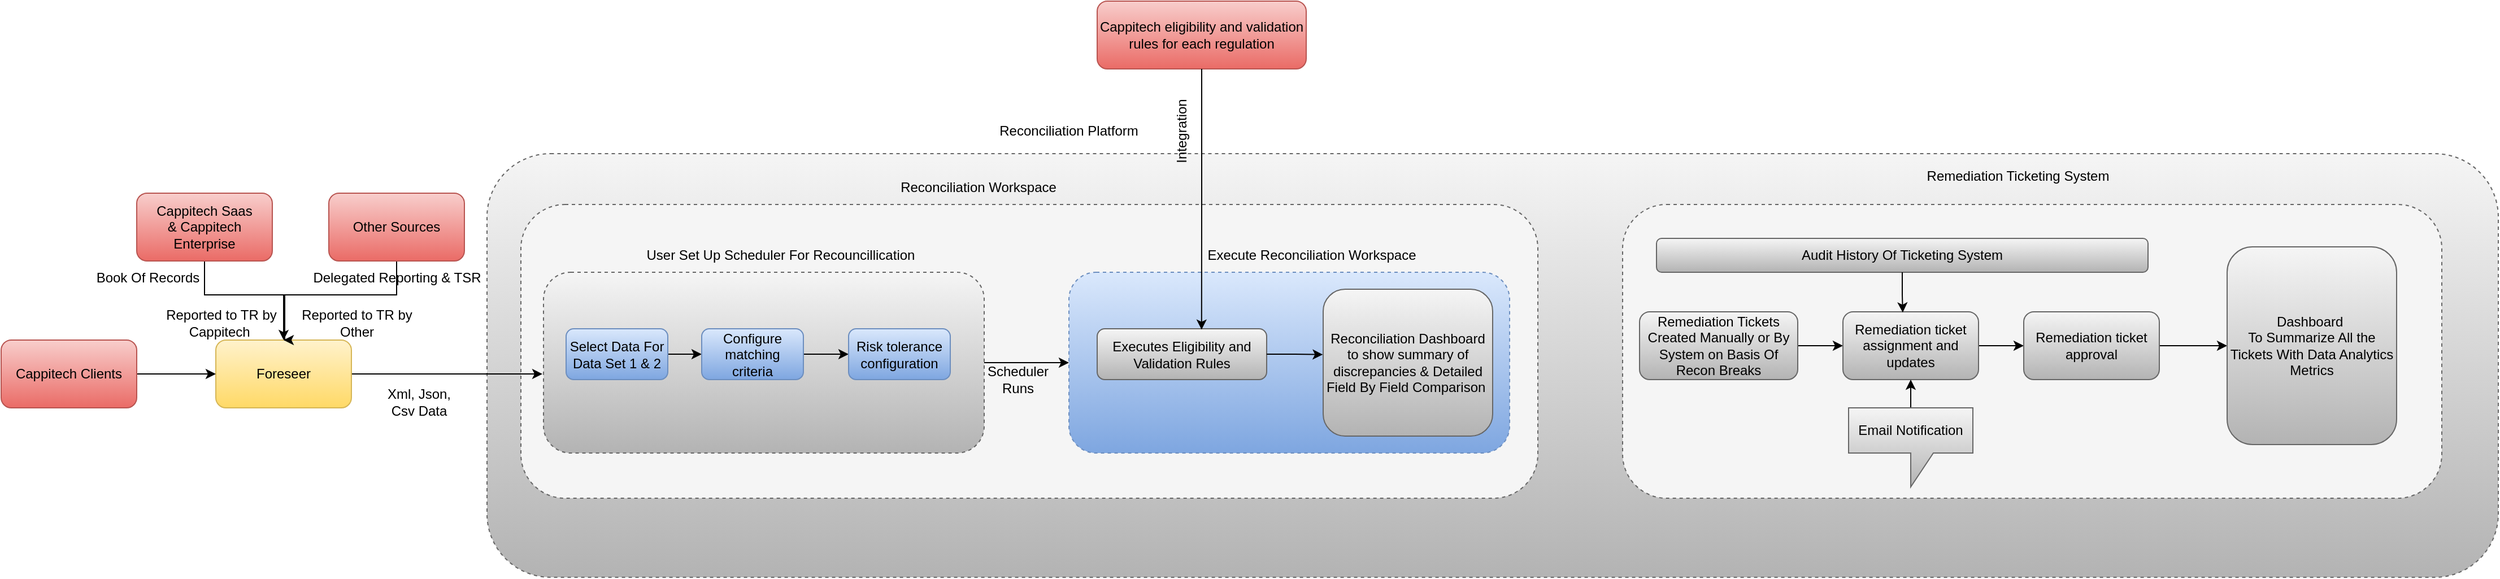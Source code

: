 <mxfile version="24.8.4">
  <diagram name="Page-1" id="kMCLJ4YlM0XCs6ahDj28">
    <mxGraphModel dx="1980" dy="1462" grid="1" gridSize="10" guides="1" tooltips="1" connect="1" arrows="1" fold="1" page="1" pageScale="1" pageWidth="850" pageHeight="1100" math="0" shadow="0">
      <root>
        <mxCell id="0" />
        <mxCell id="1" parent="0" />
        <mxCell id="MBWIw181q72L8Iw8k_BT-63" value="" style="rounded=1;whiteSpace=wrap;html=1;dashed=1;fillColor=#f5f5f5;strokeColor=#666666;gradientColor=#b3b3b3;" vertex="1" parent="1">
          <mxGeometry x="120" y="5" width="1780" height="375" as="geometry" />
        </mxCell>
        <mxCell id="MBWIw181q72L8Iw8k_BT-1" value="" style="rounded=1;whiteSpace=wrap;html=1;dashed=1;strokeWidth=1;fillColor=#f5f5f5;fontColor=#333333;strokeColor=#666666;" vertex="1" parent="1">
          <mxGeometry x="150" y="50" width="900" height="260" as="geometry" />
        </mxCell>
        <mxCell id="MBWIw181q72L8Iw8k_BT-3" value="Reconciliation Platform" style="text;html=1;align=center;verticalAlign=middle;whiteSpace=wrap;rounded=0;" vertex="1" parent="1">
          <mxGeometry x="550" y="-30" width="170" height="30" as="geometry" />
        </mxCell>
        <mxCell id="MBWIw181q72L8Iw8k_BT-16" style="edgeStyle=orthogonalEdgeStyle;rounded=0;orthogonalLoop=1;jettySize=auto;html=1;" edge="1" parent="1" source="MBWIw181q72L8Iw8k_BT-4">
          <mxGeometry relative="1" as="geometry">
            <mxPoint x="169" y="200" as="targetPoint" />
          </mxGeometry>
        </mxCell>
        <mxCell id="MBWIw181q72L8Iw8k_BT-4" value="Foreseer" style="rounded=1;whiteSpace=wrap;html=1;fillColor=#fff2cc;gradientColor=#ffd966;strokeColor=#d6b656;" vertex="1" parent="1">
          <mxGeometry x="-120" y="170" width="120" height="60" as="geometry" />
        </mxCell>
        <mxCell id="MBWIw181q72L8Iw8k_BT-7" value="Xml, Json, Csv Data" style="text;html=1;align=center;verticalAlign=middle;whiteSpace=wrap;rounded=0;" vertex="1" parent="1">
          <mxGeometry x="20" y="210" width="80" height="30" as="geometry" />
        </mxCell>
        <mxCell id="MBWIw181q72L8Iw8k_BT-9" style="edgeStyle=orthogonalEdgeStyle;rounded=0;orthogonalLoop=1;jettySize=auto;html=1;entryX=0.5;entryY=0;entryDx=0;entryDy=0;" edge="1" parent="1" source="MBWIw181q72L8Iw8k_BT-8" target="MBWIw181q72L8Iw8k_BT-4">
          <mxGeometry relative="1" as="geometry">
            <Array as="points">
              <mxPoint x="-130" y="130" />
              <mxPoint x="-60" y="130" />
            </Array>
          </mxGeometry>
        </mxCell>
        <mxCell id="MBWIw181q72L8Iw8k_BT-8" value="Cappitech Saas&lt;div&gt;&amp;amp; Cappitech Enterprise&lt;/div&gt;" style="rounded=1;whiteSpace=wrap;html=1;fillColor=#f8cecc;gradientColor=#ea6b66;strokeColor=#b85450;" vertex="1" parent="1">
          <mxGeometry x="-190" y="40" width="120" height="60" as="geometry" />
        </mxCell>
        <mxCell id="MBWIw181q72L8Iw8k_BT-11" style="edgeStyle=orthogonalEdgeStyle;rounded=0;orthogonalLoop=1;jettySize=auto;html=1;" edge="1" parent="1" source="MBWIw181q72L8Iw8k_BT-10">
          <mxGeometry relative="1" as="geometry">
            <mxPoint x="-60" y="170" as="targetPoint" />
            <Array as="points">
              <mxPoint x="40" y="130" />
              <mxPoint x="-59" y="130" />
            </Array>
          </mxGeometry>
        </mxCell>
        <mxCell id="MBWIw181q72L8Iw8k_BT-10" value="Other Sources" style="rounded=1;whiteSpace=wrap;html=1;fillColor=#f8cecc;strokeColor=#b85450;gradientColor=#ea6b66;" vertex="1" parent="1">
          <mxGeometry x="-20" y="40" width="120" height="60" as="geometry" />
        </mxCell>
        <mxCell id="MBWIw181q72L8Iw8k_BT-12" value="" style="rounded=1;whiteSpace=wrap;html=1;dashed=1;fillColor=#f5f5f5;fontColor=#333333;strokeColor=#666666;" vertex="1" parent="1">
          <mxGeometry x="1125" y="50" width="725" height="260" as="geometry" />
        </mxCell>
        <mxCell id="MBWIw181q72L8Iw8k_BT-13" value="Reconciliation Workspace" style="text;html=1;align=center;verticalAlign=middle;whiteSpace=wrap;rounded=0;" vertex="1" parent="1">
          <mxGeometry x="470" y="20" width="170" height="30" as="geometry" />
        </mxCell>
        <mxCell id="MBWIw181q72L8Iw8k_BT-14" value="Remediation Ticketing System" style="text;html=1;align=center;verticalAlign=middle;whiteSpace=wrap;rounded=0;" vertex="1" parent="1">
          <mxGeometry x="1390" y="10" width="170" height="30" as="geometry" />
        </mxCell>
        <mxCell id="MBWIw181q72L8Iw8k_BT-18" value="Book Of Records" style="text;html=1;align=center;verticalAlign=middle;whiteSpace=wrap;rounded=0;" vertex="1" parent="1">
          <mxGeometry x="-230" y="100" width="100" height="30" as="geometry" />
        </mxCell>
        <mxCell id="MBWIw181q72L8Iw8k_BT-19" value="Reported to TR by Cappitech&amp;nbsp;" style="text;html=1;align=center;verticalAlign=middle;whiteSpace=wrap;rounded=0;" vertex="1" parent="1">
          <mxGeometry x="-180" y="140" width="130" height="30" as="geometry" />
        </mxCell>
        <mxCell id="MBWIw181q72L8Iw8k_BT-20" value="Delegated Reporting&amp;nbsp;&lt;span style=&quot;background-color: initial;&quot;&gt;&amp;amp; TSR&lt;/span&gt;" style="text;html=1;align=center;verticalAlign=middle;whiteSpace=wrap;rounded=0;" vertex="1" parent="1">
          <mxGeometry x="-42.5" y="100" width="165" height="30" as="geometry" />
        </mxCell>
        <mxCell id="MBWIw181q72L8Iw8k_BT-21" value="Reported to TR by Other" style="text;html=1;align=center;verticalAlign=middle;whiteSpace=wrap;rounded=0;" vertex="1" parent="1">
          <mxGeometry x="-60" y="140" width="130" height="30" as="geometry" />
        </mxCell>
        <mxCell id="MBWIw181q72L8Iw8k_BT-32" style="edgeStyle=orthogonalEdgeStyle;rounded=0;orthogonalLoop=1;jettySize=auto;html=1;entryX=0;entryY=0.5;entryDx=0;entryDy=0;" edge="1" parent="1" source="MBWIw181q72L8Iw8k_BT-2" target="MBWIw181q72L8Iw8k_BT-31">
          <mxGeometry relative="1" as="geometry" />
        </mxCell>
        <mxCell id="MBWIw181q72L8Iw8k_BT-2" value="" style="rounded=1;whiteSpace=wrap;html=1;dashed=1;fillColor=#f5f5f5;gradientColor=#b3b3b3;strokeColor=#666666;" vertex="1" parent="1">
          <mxGeometry x="170" y="110" width="390" height="160" as="geometry" />
        </mxCell>
        <mxCell id="MBWIw181q72L8Iw8k_BT-27" style="edgeStyle=orthogonalEdgeStyle;rounded=0;orthogonalLoop=1;jettySize=auto;html=1;entryX=0;entryY=0.5;entryDx=0;entryDy=0;" edge="1" parent="1" source="MBWIw181q72L8Iw8k_BT-22" target="MBWIw181q72L8Iw8k_BT-23">
          <mxGeometry relative="1" as="geometry" />
        </mxCell>
        <mxCell id="MBWIw181q72L8Iw8k_BT-22" value="Select Data F&lt;span style=&quot;background-color: initial;&quot;&gt;or&lt;/span&gt;&lt;div&gt;Data Set 1 &amp;amp; 2&lt;/div&gt;" style="rounded=1;whiteSpace=wrap;html=1;fillColor=#dae8fc;gradientColor=#7ea6e0;strokeColor=#6c8ebf;" vertex="1" parent="1">
          <mxGeometry x="190" y="160" width="90" height="45" as="geometry" />
        </mxCell>
        <mxCell id="MBWIw181q72L8Iw8k_BT-29" style="edgeStyle=orthogonalEdgeStyle;rounded=0;orthogonalLoop=1;jettySize=auto;html=1;entryX=0;entryY=0.5;entryDx=0;entryDy=0;" edge="1" parent="1" source="MBWIw181q72L8Iw8k_BT-23" target="MBWIw181q72L8Iw8k_BT-24">
          <mxGeometry relative="1" as="geometry" />
        </mxCell>
        <mxCell id="MBWIw181q72L8Iw8k_BT-23" value="Configure matching criteria" style="rounded=1;whiteSpace=wrap;html=1;fillColor=#dae8fc;gradientColor=#7ea6e0;strokeColor=#6c8ebf;" vertex="1" parent="1">
          <mxGeometry x="310" y="160" width="90" height="45" as="geometry" />
        </mxCell>
        <mxCell id="MBWIw181q72L8Iw8k_BT-24" value="Risk tolerance configuration" style="rounded=1;whiteSpace=wrap;html=1;fillColor=#dae8fc;gradientColor=#7ea6e0;strokeColor=#6c8ebf;" vertex="1" parent="1">
          <mxGeometry x="440" y="160" width="90" height="45" as="geometry" />
        </mxCell>
        <mxCell id="MBWIw181q72L8Iw8k_BT-31" value="" style="rounded=1;whiteSpace=wrap;html=1;dashed=1;fillColor=#dae8fc;gradientColor=#7ea6e0;strokeColor=#6c8ebf;" vertex="1" parent="1">
          <mxGeometry x="635" y="110" width="390" height="160" as="geometry" />
        </mxCell>
        <mxCell id="MBWIw181q72L8Iw8k_BT-33" value="User Set Up Scheduler For Recouncillication" style="text;html=1;align=center;verticalAlign=middle;whiteSpace=wrap;rounded=0;" vertex="1" parent="1">
          <mxGeometry x="220" y="80" width="320" height="30" as="geometry" />
        </mxCell>
        <mxCell id="MBWIw181q72L8Iw8k_BT-34" value="Scheduler Runs" style="text;html=1;align=center;verticalAlign=middle;whiteSpace=wrap;rounded=0;" vertex="1" parent="1">
          <mxGeometry x="560" y="190" width="60" height="30" as="geometry" />
        </mxCell>
        <mxCell id="MBWIw181q72L8Iw8k_BT-35" value="Executes&amp;nbsp;Eligibility and Validation Rules" style="rounded=1;whiteSpace=wrap;html=1;fillColor=#f5f5f5;gradientColor=#b3b3b3;strokeColor=#666666;" vertex="1" parent="1">
          <mxGeometry x="660" y="160" width="150" height="45" as="geometry" />
        </mxCell>
        <mxCell id="MBWIw181q72L8Iw8k_BT-36" value="Cappitech eligibility and validation rules for each regulation" style="rounded=1;whiteSpace=wrap;html=1;fillColor=#f8cecc;gradientColor=#ea6b66;strokeColor=#b85450;" vertex="1" parent="1">
          <mxGeometry x="660" y="-130" width="185" height="60" as="geometry" />
        </mxCell>
        <mxCell id="MBWIw181q72L8Iw8k_BT-38" style="edgeStyle=orthogonalEdgeStyle;rounded=0;orthogonalLoop=1;jettySize=auto;html=1;entryX=0.616;entryY=0.018;entryDx=0;entryDy=0;entryPerimeter=0;" edge="1" parent="1" source="MBWIw181q72L8Iw8k_BT-36" target="MBWIw181q72L8Iw8k_BT-35">
          <mxGeometry relative="1" as="geometry" />
        </mxCell>
        <mxCell id="MBWIw181q72L8Iw8k_BT-39" value="Integration" style="text;html=1;align=center;verticalAlign=middle;whiteSpace=wrap;rounded=0;rotation=-90;" vertex="1" parent="1">
          <mxGeometry x="705" y="-30" width="60" height="30" as="geometry" />
        </mxCell>
        <mxCell id="MBWIw181q72L8Iw8k_BT-40" value="Execute Reconciliation Workspace" style="text;html=1;align=center;verticalAlign=middle;whiteSpace=wrap;rounded=0;" vertex="1" parent="1">
          <mxGeometry x="740" y="85" width="220" height="20" as="geometry" />
        </mxCell>
        <mxCell id="MBWIw181q72L8Iw8k_BT-41" value="Reconciliation Dashboard to show summary of discrepancies &amp;amp; Detailed Field By Field Comparison&amp;nbsp;" style="rounded=1;whiteSpace=wrap;html=1;fillColor=#f5f5f5;gradientColor=#b3b3b3;strokeColor=#666666;" vertex="1" parent="1">
          <mxGeometry x="860" y="125" width="150" height="130" as="geometry" />
        </mxCell>
        <mxCell id="MBWIw181q72L8Iw8k_BT-42" style="edgeStyle=orthogonalEdgeStyle;rounded=0;orthogonalLoop=1;jettySize=auto;html=1;entryX=-0.002;entryY=0.445;entryDx=0;entryDy=0;entryPerimeter=0;" edge="1" parent="1" source="MBWIw181q72L8Iw8k_BT-35" target="MBWIw181q72L8Iw8k_BT-41">
          <mxGeometry relative="1" as="geometry" />
        </mxCell>
        <mxCell id="MBWIw181q72L8Iw8k_BT-46" style="edgeStyle=orthogonalEdgeStyle;rounded=0;orthogonalLoop=1;jettySize=auto;html=1;entryX=0;entryY=0.5;entryDx=0;entryDy=0;" edge="1" parent="1" source="MBWIw181q72L8Iw8k_BT-43" target="MBWIw181q72L8Iw8k_BT-44">
          <mxGeometry relative="1" as="geometry" />
        </mxCell>
        <mxCell id="MBWIw181q72L8Iw8k_BT-43" value="Remediation Tickets Created Manually or By System on Basis Of Recon Breaks" style="rounded=1;whiteSpace=wrap;html=1;fillColor=#f5f5f5;gradientColor=#b3b3b3;strokeColor=#666666;" vertex="1" parent="1">
          <mxGeometry x="1140" y="145" width="140" height="60" as="geometry" />
        </mxCell>
        <mxCell id="MBWIw181q72L8Iw8k_BT-47" style="edgeStyle=orthogonalEdgeStyle;rounded=0;orthogonalLoop=1;jettySize=auto;html=1;entryX=0;entryY=0.5;entryDx=0;entryDy=0;" edge="1" parent="1" source="MBWIw181q72L8Iw8k_BT-44" target="MBWIw181q72L8Iw8k_BT-45">
          <mxGeometry relative="1" as="geometry" />
        </mxCell>
        <mxCell id="MBWIw181q72L8Iw8k_BT-44" value="Remediation ticket assignment and updates" style="rounded=1;whiteSpace=wrap;html=1;fillColor=#f5f5f5;gradientColor=#b3b3b3;strokeColor=#666666;" vertex="1" parent="1">
          <mxGeometry x="1320" y="145" width="120" height="60" as="geometry" />
        </mxCell>
        <mxCell id="MBWIw181q72L8Iw8k_BT-49" style="edgeStyle=orthogonalEdgeStyle;rounded=0;orthogonalLoop=1;jettySize=auto;html=1;entryX=0;entryY=0.5;entryDx=0;entryDy=0;" edge="1" parent="1" source="MBWIw181q72L8Iw8k_BT-45" target="MBWIw181q72L8Iw8k_BT-48">
          <mxGeometry relative="1" as="geometry" />
        </mxCell>
        <mxCell id="MBWIw181q72L8Iw8k_BT-45" value="Remediation ticket approval" style="rounded=1;whiteSpace=wrap;html=1;fillColor=#f5f5f5;gradientColor=#b3b3b3;strokeColor=#666666;" vertex="1" parent="1">
          <mxGeometry x="1480" y="145" width="120" height="60" as="geometry" />
        </mxCell>
        <mxCell id="MBWIw181q72L8Iw8k_BT-48" value="Dashboard&amp;nbsp;&lt;div&gt;To Summarize All the Tickets With Data Analytics Metrics&lt;/div&gt;" style="rounded=1;whiteSpace=wrap;html=1;fillColor=#f5f5f5;gradientColor=#b3b3b3;strokeColor=#666666;" vertex="1" parent="1">
          <mxGeometry x="1660" y="87.5" width="150" height="175" as="geometry" />
        </mxCell>
        <mxCell id="MBWIw181q72L8Iw8k_BT-59" style="edgeStyle=orthogonalEdgeStyle;rounded=0;orthogonalLoop=1;jettySize=auto;html=1;entryX=0.5;entryY=1;entryDx=0;entryDy=0;" edge="1" parent="1" source="MBWIw181q72L8Iw8k_BT-58" target="MBWIw181q72L8Iw8k_BT-44">
          <mxGeometry relative="1" as="geometry" />
        </mxCell>
        <mxCell id="MBWIw181q72L8Iw8k_BT-58" value="Email Notification" style="shape=callout;whiteSpace=wrap;html=1;perimeter=calloutPerimeter;fillColor=#f5f5f5;gradientColor=#b3b3b3;strokeColor=#666666;" vertex="1" parent="1">
          <mxGeometry x="1325" y="230" width="110" height="70" as="geometry" />
        </mxCell>
        <mxCell id="MBWIw181q72L8Iw8k_BT-60" value="Audit History Of Ticketing System" style="rounded=1;whiteSpace=wrap;html=1;fillColor=#f5f5f5;gradientColor=#b3b3b3;strokeColor=#666666;" vertex="1" parent="1">
          <mxGeometry x="1155" y="80" width="435" height="30" as="geometry" />
        </mxCell>
        <mxCell id="MBWIw181q72L8Iw8k_BT-62" style="edgeStyle=orthogonalEdgeStyle;rounded=0;orthogonalLoop=1;jettySize=auto;html=1;entryX=0.441;entryY=0.011;entryDx=0;entryDy=0;entryPerimeter=0;" edge="1" parent="1" source="MBWIw181q72L8Iw8k_BT-60" target="MBWIw181q72L8Iw8k_BT-44">
          <mxGeometry relative="1" as="geometry" />
        </mxCell>
        <mxCell id="MBWIw181q72L8Iw8k_BT-65" style="edgeStyle=orthogonalEdgeStyle;rounded=0;orthogonalLoop=1;jettySize=auto;html=1;entryX=0;entryY=0.5;entryDx=0;entryDy=0;" edge="1" parent="1" source="MBWIw181q72L8Iw8k_BT-64" target="MBWIw181q72L8Iw8k_BT-4">
          <mxGeometry relative="1" as="geometry" />
        </mxCell>
        <mxCell id="MBWIw181q72L8Iw8k_BT-64" value="Cappitech Clients" style="rounded=1;whiteSpace=wrap;html=1;fillColor=#f8cecc;strokeColor=#b85450;gradientColor=#ea6b66;" vertex="1" parent="1">
          <mxGeometry x="-310" y="170" width="120" height="60" as="geometry" />
        </mxCell>
      </root>
    </mxGraphModel>
  </diagram>
</mxfile>
